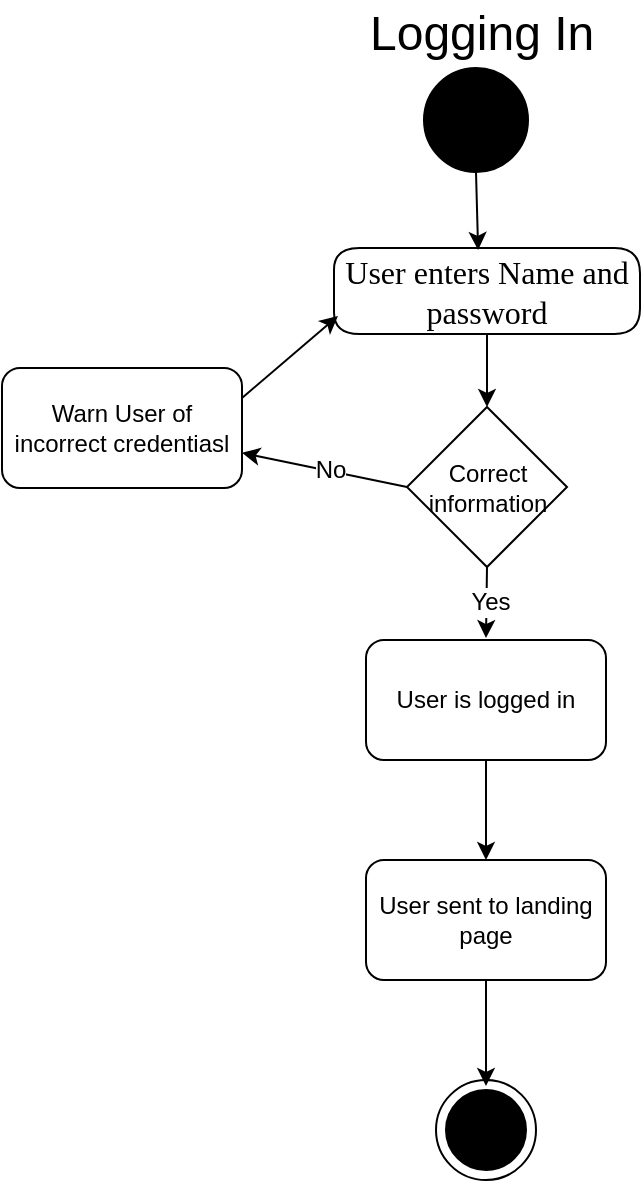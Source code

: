 <mxfile version="10.6.8" type="device"><diagram id="TVc3gMDcE1GJhVoXz1Sl" name="Logging In"><mxGraphModel dx="754" dy="604" grid="1" gridSize="10" guides="1" tooltips="1" connect="1" arrows="1" fold="1" page="1" pageScale="1" pageWidth="850" pageHeight="1100" math="0" shadow="0"><root><mxCell id="90Mu-HukGxgFAvsN-bQV-0"/><mxCell id="90Mu-HukGxgFAvsN-bQV-1" parent="90Mu-HukGxgFAvsN-bQV-0"/><mxCell id="90Mu-HukGxgFAvsN-bQV-2" style="vsdxID=1;fillColor=#000000;gradientColor=none;shape=stencil(xVPbCsMgDP0aHwWn9GHPXfcfstpW5mqJbm3/vkpkF+kGG4y+JTkn8SQHiShdJwdFOHMe7FmNuvYdEQfCue47BdqHiIiKiLKxoFqw177GfJCRGaOLvcUJE/btWGzhbMa0wPSIVAmnAEGi8kSF+TVP8H51EpuonLSjYL302vYIJsxIaBUNr9DGyDYJQsiNSg1P5d91rW/4F10heNy50cagTXf8nQlfeFBkuxbZrpuZ8FnYRh5k9w9B/i9CCf+UqBY=);strokeColor=#000000;labelBackgroundColor=none;rounded=0;html=1;whiteSpace=wrap;" vertex="1" parent="90Mu-HukGxgFAvsN-bQV-1"><mxGeometry x="217" y="936" width="50" height="50" as="geometry"/></mxCell><mxCell id="90Mu-HukGxgFAvsN-bQV-3" value="&lt;p style=&quot;align:center;margin-left:0;margin-right:0;margin-top:0px;margin-bottom:0px;text-indent:0;valign:middle;direction:ltr;&quot;&gt;&lt;font style=&quot;font-size:16px;font-family:Calibri;color:#000000;direction:ltr;letter-spacing:0px;line-height:120%;opacity:1&quot;&gt;​User enters Name and password&lt;br/&gt;&lt;/font&gt;&lt;/p&gt;" style="verticalAlign=middle;align=center;vsdxID=4;fillColor=#FFFFFF;gradientColor=none;shape=stencil(nZBLDsIwDAVP4y0yzoIDlHIBThARQyxCUqXhe3rSukhVFyy6s98by9KAaXpvOwbCvuR05ae44sHsgUii5yylTmBaMM05Zb7kdI9O985WknBM2OnNdqAJbT4d5cNTRpudxnp3S4/h30tb1Oo9saj7QdEgcYb+ylXwH3QluHhfh9GIupIQVOi8Xxqskdo37Rc=);labelBackgroundColor=none;rounded=1;html=1;whiteSpace=wrap;" vertex="1" parent="90Mu-HukGxgFAvsN-bQV-1"><mxGeometry x="166" y="520" width="153" height="43" as="geometry"/></mxCell><mxCell id="90Mu-HukGxgFAvsN-bQV-4" style="edgeStyle=none;rounded=0;orthogonalLoop=1;jettySize=auto;html=1;exitX=1;exitY=0.25;exitDx=0;exitDy=0;entryX=0.013;entryY=0.791;entryDx=0;entryDy=0;entryPerimeter=0;" edge="1" parent="90Mu-HukGxgFAvsN-bQV-1" source="90Mu-HukGxgFAvsN-bQV-5" target="90Mu-HukGxgFAvsN-bQV-3"><mxGeometry relative="1" as="geometry"/></mxCell><mxCell id="90Mu-HukGxgFAvsN-bQV-5" value="Warn User of incorrect credentiasl" style="rounded=1;whiteSpace=wrap;html=1;fillColor=#FFFFFF;" vertex="1" parent="90Mu-HukGxgFAvsN-bQV-1"><mxGeometry y="580" width="120" height="60" as="geometry"/></mxCell><mxCell id="90Mu-HukGxgFAvsN-bQV-6" style="rounded=0;orthogonalLoop=1;jettySize=auto;html=1;exitX=0;exitY=0.5;exitDx=0;exitDy=0;" edge="1" parent="90Mu-HukGxgFAvsN-bQV-1" source="90Mu-HukGxgFAvsN-bQV-17" target="90Mu-HukGxgFAvsN-bQV-5"><mxGeometry relative="1" as="geometry"><mxPoint x="200" y="648" as="sourcePoint"/></mxGeometry></mxCell><mxCell id="90Mu-HukGxgFAvsN-bQV-7" value="No" style="text;html=1;resizable=0;points=[];align=center;verticalAlign=middle;labelBackgroundColor=#ffffff;" vertex="1" connectable="0" parent="90Mu-HukGxgFAvsN-bQV-6"><mxGeometry x="-0.022" relative="1" as="geometry"><mxPoint x="1" as="offset"/></mxGeometry></mxCell><mxCell id="90Mu-HukGxgFAvsN-bQV-8" style="edgeStyle=none;rounded=0;orthogonalLoop=1;jettySize=auto;html=1;exitX=0.5;exitY=0;exitDx=0;exitDy=0;startArrow=classic;startFill=1;endArrow=none;endFill=0;" edge="1" parent="90Mu-HukGxgFAvsN-bQV-1" source="90Mu-HukGxgFAvsN-bQV-17" target="90Mu-HukGxgFAvsN-bQV-3"><mxGeometry relative="1" as="geometry"><mxPoint x="242" y="606" as="sourcePoint"/></mxGeometry></mxCell><mxCell id="90Mu-HukGxgFAvsN-bQV-9" style="edgeStyle=none;rounded=0;orthogonalLoop=1;jettySize=auto;html=1;exitX=0.5;exitY=1;exitDx=0;exitDy=0;entryX=0.497;entryY=-0.023;entryDx=0;entryDy=0;entryPerimeter=0;startArrow=none;startFill=0;endArrow=classic;endFill=1;" edge="1" parent="90Mu-HukGxgFAvsN-bQV-1" source="90Mu-HukGxgFAvsN-bQV-17"><mxGeometry relative="1" as="geometry"><mxPoint x="242" y="676" as="sourcePoint"/><mxPoint x="242" y="715" as="targetPoint"/></mxGeometry></mxCell><mxCell id="90Mu-HukGxgFAvsN-bQV-10" value="Yes" style="text;html=1;resizable=0;points=[];align=center;verticalAlign=middle;labelBackgroundColor=#ffffff;" vertex="1" connectable="0" parent="90Mu-HukGxgFAvsN-bQV-9"><mxGeometry x="-0.026" y="1" relative="1" as="geometry"><mxPoint as="offset"/></mxGeometry></mxCell><mxCell id="90Mu-HukGxgFAvsN-bQV-11" style="edgeStyle=none;rounded=0;orthogonalLoop=1;jettySize=auto;html=1;exitX=0.5;exitY=1;exitDx=0;exitDy=0;entryX=0.5;entryY=0;entryDx=0;entryDy=0;startArrow=none;startFill=0;endArrow=classic;endFill=1;" edge="1" parent="90Mu-HukGxgFAvsN-bQV-1" source="90Mu-HukGxgFAvsN-bQV-12" target="90Mu-HukGxgFAvsN-bQV-14"><mxGeometry relative="1" as="geometry"/></mxCell><mxCell id="90Mu-HukGxgFAvsN-bQV-12" value="&lt;span&gt;User is logged in&lt;/span&gt;" style="rounded=1;whiteSpace=wrap;html=1;fillColor=#FFFFFF;" vertex="1" parent="90Mu-HukGxgFAvsN-bQV-1"><mxGeometry x="182" y="716" width="120" height="60" as="geometry"/></mxCell><mxCell id="90Mu-HukGxgFAvsN-bQV-13" style="edgeStyle=none;rounded=0;orthogonalLoop=1;jettySize=auto;html=1;exitX=0.5;exitY=1;exitDx=0;exitDy=0;entryX=0.5;entryY=0.06;entryDx=0;entryDy=0;entryPerimeter=0;startArrow=none;startFill=0;endArrow=classic;endFill=1;" edge="1" parent="90Mu-HukGxgFAvsN-bQV-1" source="90Mu-HukGxgFAvsN-bQV-14" target="90Mu-HukGxgFAvsN-bQV-2"><mxGeometry relative="1" as="geometry"/></mxCell><mxCell id="90Mu-HukGxgFAvsN-bQV-14" value="&lt;span&gt;User sent to landing page&lt;/span&gt;" style="rounded=1;whiteSpace=wrap;html=1;fillColor=#FFFFFF;" vertex="1" parent="90Mu-HukGxgFAvsN-bQV-1"><mxGeometry x="182" y="826" width="120" height="60" as="geometry"/></mxCell><mxCell id="90Mu-HukGxgFAvsN-bQV-15" style="edgeStyle=none;rounded=0;orthogonalLoop=1;jettySize=auto;html=1;exitX=0.5;exitY=1;exitDx=0;exitDy=0;entryX=0.471;entryY=0.023;entryDx=0;entryDy=0;entryPerimeter=0;startArrow=none;startFill=0;endArrow=classic;endFill=1;" edge="1" parent="90Mu-HukGxgFAvsN-bQV-1" source="90Mu-HukGxgFAvsN-bQV-16" target="90Mu-HukGxgFAvsN-bQV-3"><mxGeometry relative="1" as="geometry"/></mxCell><mxCell id="90Mu-HukGxgFAvsN-bQV-16" value="" style="ellipse;whiteSpace=wrap;html=1;aspect=fixed;fillColor=#000000;" vertex="1" parent="90Mu-HukGxgFAvsN-bQV-1"><mxGeometry x="211" y="430" width="52" height="52" as="geometry"/></mxCell><mxCell id="90Mu-HukGxgFAvsN-bQV-17" value="Correct information" style="rhombus;whiteSpace=wrap;html=1;fillColor=#FFFFFF;" vertex="1" parent="90Mu-HukGxgFAvsN-bQV-1"><mxGeometry x="202.5" y="599.5" width="80" height="80" as="geometry"/></mxCell><mxCell id="90Mu-HukGxgFAvsN-bQV-18" value="&lt;font style=&quot;font-size: 24px&quot;&gt;Logging In&lt;/font&gt;" style="text;html=1;resizable=0;points=[];autosize=1;align=left;verticalAlign=top;spacingTop=-4;" vertex="1" parent="90Mu-HukGxgFAvsN-bQV-1"><mxGeometry x="182" y="396" width="130" height="20" as="geometry"/></mxCell></root></mxGraphModel></diagram><diagram id="EPabfwIa3nCCgp9mL1WW" name="Import Data File"><mxGraphModel dx="628" dy="503" grid="1" gridSize="10" guides="1" tooltips="1" connect="1" arrows="1" fold="1" page="1" pageScale="1" pageWidth="850" pageHeight="1100" math="0" shadow="0"><root><mxCell id="DGHpWB7_NdycXs4VZ9tB-0"/><mxCell id="DGHpWB7_NdycXs4VZ9tB-1" parent="DGHpWB7_NdycXs4VZ9tB-0"/><mxCell id="DGHpWB7_NdycXs4VZ9tB-2" style="vsdxID=17;fillColor=#000000;gradientColor=none;shape=stencil(xVPbCsMgDP0aHwWn9GHPXfcfstpW5mqJbm3/vkpkF+kGG4y+JTkn8SQHiShdJwdFOHMe7FmNuvYdEQfCue47BdqHiIiKiLKxoFqw177GfJCRGaOLvcUJE/btWGzhbMa0wPSIVAmnAEGi8kSF+TVP8H51EpuonLSjYL302vYIJsxIaBUNr9DGyDYJQsiNSg1P5d91rW/4F10heNy50cagTXf8nQlfeFBkuxbZrpuZ8FnYRh5k9w9B/i9CCf+UqBY=);strokeColor=#000000;labelBackgroundColor=none;rounded=0;html=1;whiteSpace=wrap;" vertex="1" parent="DGHpWB7_NdycXs4VZ9tB-1"><mxGeometry x="765" y="1720" width="50" height="50" as="geometry"/></mxCell><mxCell id="DGHpWB7_NdycXs4VZ9tB-3" style="edgeStyle=none;rounded=0;orthogonalLoop=1;jettySize=auto;html=1;exitX=0.5;exitY=1;exitDx=0;exitDy=0;entryX=0.5;entryY=0;entryDx=0;entryDy=0;startArrow=none;startFill=0;endArrow=classic;endFill=1;" edge="1" parent="DGHpWB7_NdycXs4VZ9tB-1" source="DGHpWB7_NdycXs4VZ9tB-4" target="DGHpWB7_NdycXs4VZ9tB-8"><mxGeometry relative="1" as="geometry"/></mxCell><mxCell id="DGHpWB7_NdycXs4VZ9tB-4" value="" style="ellipse;whiteSpace=wrap;html=1;aspect=fixed;fillColor=#000000;" vertex="1" parent="DGHpWB7_NdycXs4VZ9tB-1"><mxGeometry x="760" y="396" width="60" height="60" as="geometry"/></mxCell><mxCell id="DGHpWB7_NdycXs4VZ9tB-5" style="edgeStyle=none;rounded=0;orthogonalLoop=1;jettySize=auto;html=1;exitX=0.5;exitY=1;exitDx=0;exitDy=0;startArrow=none;startFill=0;endArrow=classic;endFill=1;entryX=0.5;entryY=0;entryDx=0;entryDy=0;" edge="1" parent="DGHpWB7_NdycXs4VZ9tB-1" source="DGHpWB7_NdycXs4VZ9tB-6" target="DGHpWB7_NdycXs4VZ9tB-45"><mxGeometry relative="1" as="geometry"><mxPoint x="790" y="657" as="targetPoint"/></mxGeometry></mxCell><mxCell id="DGHpWB7_NdycXs4VZ9tB-6" value="&lt;span&gt;User enters location of file&lt;/span&gt;" style="rounded=1;whiteSpace=wrap;html=1;fillColor=#ffffff;" vertex="1" parent="DGHpWB7_NdycXs4VZ9tB-1"><mxGeometry x="730" y="563" width="120" height="60" as="geometry"/></mxCell><mxCell id="DGHpWB7_NdycXs4VZ9tB-7" style="edgeStyle=none;rounded=0;orthogonalLoop=1;jettySize=auto;html=1;exitX=0.5;exitY=1;exitDx=0;exitDy=0;entryX=0.5;entryY=0;entryDx=0;entryDy=0;startArrow=none;startFill=0;endArrow=classic;endFill=1;" edge="1" parent="DGHpWB7_NdycXs4VZ9tB-1" source="DGHpWB7_NdycXs4VZ9tB-8" target="DGHpWB7_NdycXs4VZ9tB-6"><mxGeometry relative="1" as="geometry"/></mxCell><mxCell id="DGHpWB7_NdycXs4VZ9tB-8" value="&lt;span&gt;User is prompted for file location&lt;/span&gt;" style="rounded=1;whiteSpace=wrap;html=1;fillColor=#ffffff;" vertex="1" parent="DGHpWB7_NdycXs4VZ9tB-1"><mxGeometry x="730" y="482" width="120" height="60" as="geometry"/></mxCell><mxCell id="DGHpWB7_NdycXs4VZ9tB-9" style="edgeStyle=none;rounded=0;orthogonalLoop=1;jettySize=auto;html=1;exitX=0;exitY=0.25;exitDx=0;exitDy=0;entryX=1;entryY=0.5;entryDx=0;entryDy=0;startArrow=none;startFill=0;endArrow=classic;endFill=1;" edge="1" parent="DGHpWB7_NdycXs4VZ9tB-1" source="DGHpWB7_NdycXs4VZ9tB-10" target="DGHpWB7_NdycXs4VZ9tB-6"><mxGeometry relative="1" as="geometry"/></mxCell><mxCell id="DGHpWB7_NdycXs4VZ9tB-10" value="invalid location" style="rounded=1;whiteSpace=wrap;html=1;fillColor=#ffffff;" vertex="1" parent="DGHpWB7_NdycXs4VZ9tB-1"><mxGeometry x="910" y="630" width="120" height="60" as="geometry"/></mxCell><mxCell id="DGHpWB7_NdycXs4VZ9tB-11" value="No" style="edgeStyle=none;rounded=0;orthogonalLoop=1;jettySize=auto;html=1;exitX=1;exitY=0.5;exitDx=0;exitDy=0;entryX=0;entryY=0.75;entryDx=0;entryDy=0;startArrow=none;startFill=0;endArrow=classic;endFill=1;" edge="1" parent="DGHpWB7_NdycXs4VZ9tB-1" target="DGHpWB7_NdycXs4VZ9tB-10" source="DGHpWB7_NdycXs4VZ9tB-45"><mxGeometry relative="1" as="geometry"><mxPoint x="833" y="695" as="sourcePoint"/></mxGeometry></mxCell><mxCell id="DGHpWB7_NdycXs4VZ9tB-12" style="edgeStyle=orthogonalEdgeStyle;rounded=0;orthogonalLoop=1;jettySize=auto;html=1;exitX=0.5;exitY=1;exitDx=0;exitDy=0;entryX=0.5;entryY=0;entryDx=0;entryDy=0;startArrow=none;startFill=0;endArrow=classic;endFill=1;" edge="1" parent="DGHpWB7_NdycXs4VZ9tB-1" source="DGHpWB7_NdycXs4VZ9tB-13" target="DGHpWB7_NdycXs4VZ9tB-17"><mxGeometry relative="1" as="geometry"/></mxCell><mxCell id="DGHpWB7_NdycXs4VZ9tB-13" value="Try to parse" style="rounded=1;whiteSpace=wrap;html=1;fillColor=#ffffff;" vertex="1" parent="DGHpWB7_NdycXs4VZ9tB-1"><mxGeometry x="730" y="754.5" width="120" height="60" as="geometry"/></mxCell><mxCell id="DGHpWB7_NdycXs4VZ9tB-14" value="No" style="edgeStyle=none;rounded=0;orthogonalLoop=1;jettySize=auto;html=1;exitX=0;exitY=0.5;exitDx=0;exitDy=0;entryX=1;entryY=0.5;entryDx=0;entryDy=0;startArrow=none;startFill=0;endArrow=classic;endFill=1;" edge="1" parent="DGHpWB7_NdycXs4VZ9tB-1" source="DGHpWB7_NdycXs4VZ9tB-17" target="DGHpWB7_NdycXs4VZ9tB-19"><mxGeometry relative="1" as="geometry"/></mxCell><mxCell id="DGHpWB7_NdycXs4VZ9tB-15" style="edgeStyle=orthogonalEdgeStyle;rounded=0;orthogonalLoop=1;jettySize=auto;html=1;exitX=0.5;exitY=1;exitDx=0;exitDy=0;entryX=0.5;entryY=0;entryDx=0;entryDy=0;startArrow=none;startFill=0;endArrow=classic;endFill=1;" edge="1" parent="DGHpWB7_NdycXs4VZ9tB-1" source="DGHpWB7_NdycXs4VZ9tB-17" target="DGHpWB7_NdycXs4VZ9tB-23"><mxGeometry relative="1" as="geometry"/></mxCell><mxCell id="DGHpWB7_NdycXs4VZ9tB-16" value="Yes" style="text;html=1;resizable=0;points=[];align=center;verticalAlign=middle;labelBackgroundColor=#ffffff;" vertex="1" connectable="0" parent="DGHpWB7_NdycXs4VZ9tB-15"><mxGeometry x="-0.542" y="-1" relative="1" as="geometry"><mxPoint as="offset"/></mxGeometry></mxCell><mxCell id="DGHpWB7_NdycXs4VZ9tB-17" value="Correct format?" style="rhombus;whiteSpace=wrap;html=1;fillColor=#ffffff;" vertex="1" parent="DGHpWB7_NdycXs4VZ9tB-1"><mxGeometry x="750" y="841.5" width="80" height="80" as="geometry"/></mxCell><mxCell id="DGHpWB7_NdycXs4VZ9tB-18" style="edgeStyle=orthogonalEdgeStyle;rounded=0;orthogonalLoop=1;jettySize=auto;html=1;exitX=0.5;exitY=0;exitDx=0;exitDy=0;entryX=0;entryY=0.5;entryDx=0;entryDy=0;startArrow=none;startFill=0;endArrow=classic;endFill=1;" edge="1" parent="DGHpWB7_NdycXs4VZ9tB-1" source="DGHpWB7_NdycXs4VZ9tB-19" target="DGHpWB7_NdycXs4VZ9tB-6"><mxGeometry relative="1" as="geometry"/></mxCell><mxCell id="DGHpWB7_NdycXs4VZ9tB-19" value="invalid format" style="rounded=1;whiteSpace=wrap;html=1;fillColor=#ffffff;" vertex="1" parent="DGHpWB7_NdycXs4VZ9tB-1"><mxGeometry x="582" y="840" width="120" height="60" as="geometry"/></mxCell><mxCell id="DGHpWB7_NdycXs4VZ9tB-20" style="edgeStyle=orthogonalEdgeStyle;rounded=0;orthogonalLoop=1;jettySize=auto;html=1;exitX=0.5;exitY=1;exitDx=0;exitDy=0;entryX=0.5;entryY=0;entryDx=0;entryDy=0;startArrow=none;startFill=0;endArrow=classic;endFill=1;" edge="1" parent="DGHpWB7_NdycXs4VZ9tB-1" target="DGHpWB7_NdycXs4VZ9tB-13" source="DGHpWB7_NdycXs4VZ9tB-45"><mxGeometry relative="1" as="geometry"><mxPoint x="790" y="723" as="sourcePoint"/></mxGeometry></mxCell><mxCell id="DGHpWB7_NdycXs4VZ9tB-21" value="Yes" style="text;html=1;resizable=0;points=[];align=center;verticalAlign=middle;labelBackgroundColor=#ffffff;" vertex="1" connectable="0" parent="DGHpWB7_NdycXs4VZ9tB-20"><mxGeometry x="-0.125" y="-3" relative="1" as="geometry"><mxPoint as="offset"/></mxGeometry></mxCell><mxCell id="DGHpWB7_NdycXs4VZ9tB-22" style="edgeStyle=orthogonalEdgeStyle;rounded=0;orthogonalLoop=1;jettySize=auto;html=1;exitX=0.5;exitY=1;exitDx=0;exitDy=0;entryX=0.5;entryY=0;entryDx=0;entryDy=0;startArrow=none;startFill=0;endArrow=classic;endFill=1;" edge="1" parent="DGHpWB7_NdycXs4VZ9tB-1" source="DGHpWB7_NdycXs4VZ9tB-23" target="DGHpWB7_NdycXs4VZ9tB-25"><mxGeometry relative="1" as="geometry"/></mxCell><mxCell id="DGHpWB7_NdycXs4VZ9tB-23" value="Compare values with database values" style="rounded=1;whiteSpace=wrap;html=1;fillColor=#ffffff;" vertex="1" parent="DGHpWB7_NdycXs4VZ9tB-1"><mxGeometry x="730" y="970" width="120" height="60" as="geometry"/></mxCell><mxCell id="DGHpWB7_NdycXs4VZ9tB-24" style="edgeStyle=orthogonalEdgeStyle;rounded=0;orthogonalLoop=1;jettySize=auto;html=1;exitX=0.5;exitY=1;exitDx=0;exitDy=0;entryX=0.5;entryY=0;entryDx=0;entryDy=0;startArrow=none;startFill=0;endArrow=classic;endFill=1;" edge="1" parent="DGHpWB7_NdycXs4VZ9tB-1" source="DGHpWB7_NdycXs4VZ9tB-25" target="DGHpWB7_NdycXs4VZ9tB-37"><mxGeometry relative="1" as="geometry"/></mxCell><mxCell id="DGHpWB7_NdycXs4VZ9tB-25" value="For each item in file:" style="rounded=1;whiteSpace=wrap;html=1;fillColor=#ffffff;" vertex="1" parent="DGHpWB7_NdycXs4VZ9tB-1"><mxGeometry x="730" y="1070" width="120" height="60" as="geometry"/></mxCell><mxCell id="DGHpWB7_NdycXs4VZ9tB-26" value="No" style="edgeStyle=orthogonalEdgeStyle;rounded=0;orthogonalLoop=1;jettySize=auto;html=1;exitX=1;exitY=0.5;exitDx=0;exitDy=0;startArrow=none;startFill=0;endArrow=classic;endFill=1;" edge="1" parent="DGHpWB7_NdycXs4VZ9tB-1" source="DGHpWB7_NdycXs4VZ9tB-28" target="DGHpWB7_NdycXs4VZ9tB-30"><mxGeometry relative="1" as="geometry"/></mxCell><mxCell id="DGHpWB7_NdycXs4VZ9tB-27" value="Yes" style="edgeStyle=orthogonalEdgeStyle;rounded=0;orthogonalLoop=1;jettySize=auto;html=1;exitX=0;exitY=0.5;exitDx=0;exitDy=0;startArrow=none;startFill=0;endArrow=classic;endFill=1;" edge="1" parent="DGHpWB7_NdycXs4VZ9tB-1" source="DGHpWB7_NdycXs4VZ9tB-28" target="DGHpWB7_NdycXs4VZ9tB-32"><mxGeometry relative="1" as="geometry"/></mxCell><mxCell id="DGHpWB7_NdycXs4VZ9tB-28" value="Is data different" style="rhombus;whiteSpace=wrap;html=1;fillColor=#ffffff;" vertex="1" parent="DGHpWB7_NdycXs4VZ9tB-1"><mxGeometry x="752" y="1300" width="80" height="80" as="geometry"/></mxCell><mxCell id="DGHpWB7_NdycXs4VZ9tB-29" style="edgeStyle=orthogonalEdgeStyle;rounded=0;orthogonalLoop=1;jettySize=auto;html=1;exitX=0.5;exitY=1;exitDx=0;exitDy=0;entryX=1;entryY=0.5;entryDx=0;entryDy=0;startArrow=none;startFill=0;endArrow=classic;endFill=1;" edge="1" parent="DGHpWB7_NdycXs4VZ9tB-1" source="DGHpWB7_NdycXs4VZ9tB-30" target="DGHpWB7_NdycXs4VZ9tB-34"><mxGeometry relative="1" as="geometry"/></mxCell><mxCell id="DGHpWB7_NdycXs4VZ9tB-30" value="No Change to database" style="rounded=1;whiteSpace=wrap;html=1;fillColor=#ffffff;" vertex="1" parent="DGHpWB7_NdycXs4VZ9tB-1"><mxGeometry x="882" y="1310" width="120" height="60" as="geometry"/></mxCell><mxCell id="DGHpWB7_NdycXs4VZ9tB-31" style="edgeStyle=orthogonalEdgeStyle;rounded=0;orthogonalLoop=1;jettySize=auto;html=1;exitX=0.5;exitY=1;exitDx=0;exitDy=0;entryX=0;entryY=0.5;entryDx=0;entryDy=0;startArrow=none;startFill=0;endArrow=classic;endFill=1;" edge="1" parent="DGHpWB7_NdycXs4VZ9tB-1" source="DGHpWB7_NdycXs4VZ9tB-32" target="DGHpWB7_NdycXs4VZ9tB-34"><mxGeometry relative="1" as="geometry"/></mxCell><mxCell id="DGHpWB7_NdycXs4VZ9tB-32" value="Change database entry" style="rounded=1;whiteSpace=wrap;html=1;fillColor=#ffffff;" vertex="1" parent="DGHpWB7_NdycXs4VZ9tB-1"><mxGeometry x="582" y="1310" width="120" height="60" as="geometry"/></mxCell><mxCell id="DGHpWB7_NdycXs4VZ9tB-33" style="edgeStyle=orthogonalEdgeStyle;rounded=0;orthogonalLoop=1;jettySize=auto;html=1;exitX=0.5;exitY=1;exitDx=0;exitDy=0;entryX=0.5;entryY=0;entryDx=0;entryDy=0;startArrow=none;startFill=0;endArrow=classic;endFill=1;" edge="1" parent="DGHpWB7_NdycXs4VZ9tB-1" source="DGHpWB7_NdycXs4VZ9tB-34" target="DGHpWB7_NdycXs4VZ9tB-41"><mxGeometry relative="1" as="geometry"/></mxCell><mxCell id="DGHpWB7_NdycXs4VZ9tB-34" value="Finish Import" style="rounded=1;whiteSpace=wrap;html=1;fillColor=#ffffff;" vertex="1" parent="DGHpWB7_NdycXs4VZ9tB-1"><mxGeometry x="730" y="1410" width="120" height="60" as="geometry"/></mxCell><mxCell id="DGHpWB7_NdycXs4VZ9tB-35" value="No" style="edgeStyle=orthogonalEdgeStyle;rounded=0;orthogonalLoop=1;jettySize=auto;html=1;exitX=1;exitY=0.5;exitDx=0;exitDy=0;entryX=0;entryY=0.5;entryDx=0;entryDy=0;startArrow=none;startFill=0;endArrow=classic;endFill=1;" edge="1" parent="DGHpWB7_NdycXs4VZ9tB-1" source="DGHpWB7_NdycXs4VZ9tB-37" target="DGHpWB7_NdycXs4VZ9tB-39"><mxGeometry relative="1" as="geometry"/></mxCell><mxCell id="DGHpWB7_NdycXs4VZ9tB-36" value="Yes" style="edgeStyle=orthogonalEdgeStyle;rounded=0;orthogonalLoop=1;jettySize=auto;html=1;exitX=0.5;exitY=1;exitDx=0;exitDy=0;entryX=0.5;entryY=0;entryDx=0;entryDy=0;startArrow=none;startFill=0;endArrow=classic;endFill=1;" edge="1" parent="DGHpWB7_NdycXs4VZ9tB-1" source="DGHpWB7_NdycXs4VZ9tB-37" target="DGHpWB7_NdycXs4VZ9tB-28"><mxGeometry relative="1" as="geometry"/></mxCell><mxCell id="DGHpWB7_NdycXs4VZ9tB-37" value="Is Data entry valid?" style="rhombus;whiteSpace=wrap;html=1;fillColor=#ffffff;" vertex="1" parent="DGHpWB7_NdycXs4VZ9tB-1"><mxGeometry x="750" y="1155" width="80" height="80" as="geometry"/></mxCell><mxCell id="DGHpWB7_NdycXs4VZ9tB-38" style="edgeStyle=orthogonalEdgeStyle;rounded=0;orthogonalLoop=1;jettySize=auto;html=1;exitX=1;exitY=0.5;exitDx=0;exitDy=0;startArrow=none;startFill=0;endArrow=classic;endFill=1;entryX=1;entryY=0.5;entryDx=0;entryDy=0;" edge="1" parent="DGHpWB7_NdycXs4VZ9tB-1" source="DGHpWB7_NdycXs4VZ9tB-39" target="DGHpWB7_NdycXs4VZ9tB-43"><mxGeometry relative="1" as="geometry"><mxPoint x="1080" y="1615" as="targetPoint"/></mxGeometry></mxCell><mxCell id="DGHpWB7_NdycXs4VZ9tB-39" value="Add entry to error list" style="rounded=1;whiteSpace=wrap;html=1;fillColor=#ffffff;" vertex="1" parent="DGHpWB7_NdycXs4VZ9tB-1"><mxGeometry x="882" y="1165" width="120" height="60" as="geometry"/></mxCell><mxCell id="DGHpWB7_NdycXs4VZ9tB-40" style="edgeStyle=orthogonalEdgeStyle;rounded=0;orthogonalLoop=1;jettySize=auto;html=1;exitX=0.5;exitY=1;exitDx=0;exitDy=0;entryX=0.5;entryY=0;entryDx=0;entryDy=0;startArrow=none;startFill=0;endArrow=classic;endFill=1;" edge="1" parent="DGHpWB7_NdycXs4VZ9tB-1" source="DGHpWB7_NdycXs4VZ9tB-41" target="DGHpWB7_NdycXs4VZ9tB-43"><mxGeometry relative="1" as="geometry"/></mxCell><mxCell id="DGHpWB7_NdycXs4VZ9tB-41" value="Update Alert DB" style="rounded=1;whiteSpace=wrap;html=1;fillColor=#ffffff;" vertex="1" parent="DGHpWB7_NdycXs4VZ9tB-1"><mxGeometry x="732" y="1510" width="120" height="60" as="geometry"/></mxCell><mxCell id="DGHpWB7_NdycXs4VZ9tB-42" style="edgeStyle=orthogonalEdgeStyle;rounded=0;orthogonalLoop=1;jettySize=auto;html=1;exitX=0.5;exitY=1;exitDx=0;exitDy=0;entryX=0.48;entryY=-0.02;entryDx=0;entryDy=0;entryPerimeter=0;startArrow=none;startFill=0;endArrow=classic;endFill=1;" edge="1" parent="DGHpWB7_NdycXs4VZ9tB-1" source="DGHpWB7_NdycXs4VZ9tB-43" target="DGHpWB7_NdycXs4VZ9tB-2"><mxGeometry relative="1" as="geometry"/></mxCell><mxCell id="DGHpWB7_NdycXs4VZ9tB-43" value="Status message with errors" style="rounded=1;whiteSpace=wrap;html=1;fillColor=#ffffff;" vertex="1" parent="DGHpWB7_NdycXs4VZ9tB-1"><mxGeometry x="730" y="1590" width="120" height="60" as="geometry"/></mxCell><mxCell id="DGHpWB7_NdycXs4VZ9tB-44" value="&lt;font style=&quot;font-size: 24px&quot;&gt;Import Data File&lt;/font&gt;" style="text;html=1;resizable=0;points=[];autosize=1;align=left;verticalAlign=top;spacingTop=-4;" vertex="1" parent="DGHpWB7_NdycXs4VZ9tB-1"><mxGeometry x="697" y="360" width="190" height="20" as="geometry"/></mxCell><mxCell id="DGHpWB7_NdycXs4VZ9tB-45" value="Location valid" style="rhombus;whiteSpace=wrap;html=1;fillColor=#FFFFFF;" vertex="1" parent="DGHpWB7_NdycXs4VZ9tB-1"><mxGeometry x="750" y="649" width="80" height="80" as="geometry"/></mxCell></root></mxGraphModel></diagram><diagram id="c5lo0PvgZmsGeJxDeMGn" name="Showing the Histogram"><mxGraphModel dx="-96" dy="604" grid="1" gridSize="10" guides="1" tooltips="1" connect="1" arrows="1" fold="1" page="1" pageScale="1" pageWidth="850" pageHeight="1100" math="0" shadow="0"><root><mxCell id="hHezfDKm1MLLQOWJNoU9-0"/><mxCell id="hHezfDKm1MLLQOWJNoU9-1" parent="hHezfDKm1MLLQOWJNoU9-0"/><mxCell id="hHezfDKm1MLLQOWJNoU9-2" value="&lt;font style=&quot;font-size: 24px&quot;&gt;Showing the Histogram&lt;/font&gt;" style="text;html=1;resizable=0;points=[];autosize=1;align=left;verticalAlign=top;spacingTop=-4;" vertex="1" parent="hHezfDKm1MLLQOWJNoU9-1"><mxGeometry x="1236" y="408" width="260" height="20" as="geometry"/></mxCell><mxCell id="hHezfDKm1MLLQOWJNoU9-3" style="edgeStyle=orthogonalEdgeStyle;rounded=0;orthogonalLoop=1;jettySize=auto;html=1;entryX=0.5;entryY=0;entryDx=0;entryDy=0;startArrow=none;startFill=0;endArrow=classic;endFill=1;" edge="1" parent="hHezfDKm1MLLQOWJNoU9-1" source="hHezfDKm1MLLQOWJNoU9-4" target="hHezfDKm1MLLQOWJNoU9-6"><mxGeometry relative="1" as="geometry"/></mxCell><mxCell id="hHezfDKm1MLLQOWJNoU9-4" value="" style="ellipse;whiteSpace=wrap;html=1;aspect=fixed;fillColor=#000000;" vertex="1" parent="hHezfDKm1MLLQOWJNoU9-1"><mxGeometry x="1338" y="456" width="56" height="56" as="geometry"/></mxCell><mxCell id="hHezfDKm1MLLQOWJNoU9-5" style="edgeStyle=orthogonalEdgeStyle;rounded=0;orthogonalLoop=1;jettySize=auto;html=1;exitX=0.5;exitY=1;exitDx=0;exitDy=0;entryX=0.5;entryY=0;entryDx=0;entryDy=0;startArrow=none;startFill=0;endArrow=classic;endFill=1;" edge="1" parent="hHezfDKm1MLLQOWJNoU9-1" source="hHezfDKm1MLLQOWJNoU9-6" target="hHezfDKm1MLLQOWJNoU9-8"><mxGeometry relative="1" as="geometry"/></mxCell><mxCell id="hHezfDKm1MLLQOWJNoU9-6" value="User goes to view Item History" style="rounded=1;whiteSpace=wrap;html=1;fillColor=#FFFFFF;" vertex="1" parent="hHezfDKm1MLLQOWJNoU9-1"><mxGeometry x="1306" y="540" width="120" height="60" as="geometry"/></mxCell><mxCell id="hHezfDKm1MLLQOWJNoU9-7" style="edgeStyle=orthogonalEdgeStyle;rounded=0;orthogonalLoop=1;jettySize=auto;html=1;exitX=0.5;exitY=1;exitDx=0;exitDy=0;entryX=0.5;entryY=0;entryDx=0;entryDy=0;startArrow=none;startFill=0;endArrow=classic;endFill=1;" edge="1" parent="hHezfDKm1MLLQOWJNoU9-1" source="hHezfDKm1MLLQOWJNoU9-8" target="hHezfDKm1MLLQOWJNoU9-10"><mxGeometry relative="1" as="geometry"/></mxCell><mxCell id="hHezfDKm1MLLQOWJNoU9-8" value="Select Item" style="rounded=1;whiteSpace=wrap;html=1;fillColor=#FFFFFF;" vertex="1" parent="hHezfDKm1MLLQOWJNoU9-1"><mxGeometry x="1306" y="628" width="120" height="60" as="geometry"/></mxCell><mxCell id="hHezfDKm1MLLQOWJNoU9-9" style="edgeStyle=orthogonalEdgeStyle;rounded=0;orthogonalLoop=1;jettySize=auto;html=1;exitX=0.5;exitY=1;exitDx=0;exitDy=0;entryX=0.5;entryY=0;entryDx=0;entryDy=0;startArrow=none;startFill=0;endArrow=classic;endFill=1;" edge="1" parent="hHezfDKm1MLLQOWJNoU9-1" source="hHezfDKm1MLLQOWJNoU9-10" target="hHezfDKm1MLLQOWJNoU9-12"><mxGeometry relative="1" as="geometry"/></mxCell><mxCell id="hHezfDKm1MLLQOWJNoU9-10" value="search item history table with sku&lt;br&gt;(Past Month)&lt;br&gt;" style="rounded=1;whiteSpace=wrap;html=1;fillColor=#FFFFFF;" vertex="1" parent="hHezfDKm1MLLQOWJNoU9-1"><mxGeometry x="1306" y="724.5" width="120" height="60" as="geometry"/></mxCell><mxCell id="hHezfDKm1MLLQOWJNoU9-11" style="edgeStyle=orthogonalEdgeStyle;rounded=0;orthogonalLoop=1;jettySize=auto;html=1;exitX=0.5;exitY=1;exitDx=0;exitDy=0;entryX=0.5;entryY=0;entryDx=0;entryDy=0;startArrow=none;startFill=0;endArrow=classic;endFill=1;" edge="1" parent="hHezfDKm1MLLQOWJNoU9-1" source="hHezfDKm1MLLQOWJNoU9-12" target="hHezfDKm1MLLQOWJNoU9-14"><mxGeometry relative="1" as="geometry"/></mxCell><mxCell id="hHezfDKm1MLLQOWJNoU9-12" value="Display histogram" style="rounded=1;whiteSpace=wrap;html=1;fillColor=#FFFFFF;" vertex="1" parent="hHezfDKm1MLLQOWJNoU9-1"><mxGeometry x="1306" y="821.5" width="120" height="60" as="geometry"/></mxCell><mxCell id="hHezfDKm1MLLQOWJNoU9-13" style="edgeStyle=orthogonalEdgeStyle;rounded=0;orthogonalLoop=1;jettySize=auto;html=1;exitX=0.5;exitY=1;exitDx=0;exitDy=0;entryX=0.5;entryY=0;entryDx=0;entryDy=0;startArrow=none;startFill=0;endArrow=classic;endFill=1;" edge="1" parent="hHezfDKm1MLLQOWJNoU9-1" source="hHezfDKm1MLLQOWJNoU9-14" target="hHezfDKm1MLLQOWJNoU9-16"><mxGeometry relative="1" as="geometry"/></mxCell><mxCell id="hHezfDKm1MLLQOWJNoU9-14" value="User selects date range" style="rounded=1;whiteSpace=wrap;html=1;fillColor=#FFFFFF;" vertex="1" parent="hHezfDKm1MLLQOWJNoU9-1"><mxGeometry x="1306" y="919" width="120" height="60" as="geometry"/></mxCell><mxCell id="hHezfDKm1MLLQOWJNoU9-15" style="edgeStyle=orthogonalEdgeStyle;rounded=0;orthogonalLoop=1;jettySize=auto;html=1;exitX=0.5;exitY=1;exitDx=0;exitDy=0;entryX=0.48;entryY=0.04;entryDx=0;entryDy=0;entryPerimeter=0;" edge="1" parent="hHezfDKm1MLLQOWJNoU9-1" source="hHezfDKm1MLLQOWJNoU9-16" target="hHezfDKm1MLLQOWJNoU9-17"><mxGeometry relative="1" as="geometry"/></mxCell><mxCell id="hHezfDKm1MLLQOWJNoU9-16" value="update histogram" style="rounded=1;whiteSpace=wrap;html=1;fillColor=#FFFFFF;" vertex="1" parent="hHezfDKm1MLLQOWJNoU9-1"><mxGeometry x="1306" y="1016.5" width="120" height="60" as="geometry"/></mxCell><mxCell id="hHezfDKm1MLLQOWJNoU9-17" style="vsdxID=17;fillColor=#000000;gradientColor=none;shape=stencil(xVPbCsMgDP0aHwWn9GHPXfcfstpW5mqJbm3/vkpkF+kGG4y+JTkn8SQHiShdJwdFOHMe7FmNuvYdEQfCue47BdqHiIiKiLKxoFqw177GfJCRGaOLvcUJE/btWGzhbMa0wPSIVAmnAEGi8kSF+TVP8H51EpuonLSjYL302vYIJsxIaBUNr9DGyDYJQsiNSg1P5d91rW/4F10heNy50cagTXf8nQlfeFBkuxbZrpuZ8FnYRh5k9w9B/i9CCf+UqBY=);strokeColor=#000000;labelBackgroundColor=none;rounded=0;html=1;whiteSpace=wrap;" vertex="1" parent="hHezfDKm1MLLQOWJNoU9-1"><mxGeometry x="1341" y="1105" width="50" height="50" as="geometry"/></mxCell></root></mxGraphModel></diagram><diagram id="ZIi6GmpzGWUq2bwjTV0G" name="Making an Inventory Stock Change"><mxGraphModel dx="-96" dy="604" grid="1" gridSize="10" guides="1" tooltips="1" connect="1" arrows="1" fold="1" page="1" pageScale="1" pageWidth="850" pageHeight="1100" math="0" shadow="0"><root><mxCell id="tbCtf36QO_QksfvWsVNF-0"/><mxCell id="tbCtf36QO_QksfvWsVNF-1" parent="tbCtf36QO_QksfvWsVNF-0"/><mxCell id="tbCtf36QO_QksfvWsVNF-2" value="&lt;font style=&quot;font-size: 24px&quot;&gt;Making an inventory stock change&lt;/font&gt;" style="text;html=1;resizable=0;points=[];autosize=1;align=left;verticalAlign=top;spacingTop=-4;" vertex="1" parent="tbCtf36QO_QksfvWsVNF-1"><mxGeometry x="1620" y="400" width="380" height="20" as="geometry"/></mxCell><mxCell id="tbCtf36QO_QksfvWsVNF-3" style="edgeStyle=orthogonalEdgeStyle;rounded=0;orthogonalLoop=1;jettySize=auto;html=1;exitX=0.5;exitY=1;exitDx=0;exitDy=0;entryX=0.5;entryY=0;entryDx=0;entryDy=0;startArrow=none;startFill=0;endArrow=classic;endFill=1;" edge="1" parent="tbCtf36QO_QksfvWsVNF-1" source="tbCtf36QO_QksfvWsVNF-4" target="tbCtf36QO_QksfvWsVNF-8"><mxGeometry relative="1" as="geometry"/></mxCell><mxCell id="tbCtf36QO_QksfvWsVNF-4" value="User goes to view Item details" style="rounded=1;whiteSpace=wrap;html=1;fillColor=#FFFFFF;" vertex="1" parent="tbCtf36QO_QksfvWsVNF-1"><mxGeometry x="1740" y="540" width="120" height="60" as="geometry"/></mxCell><mxCell id="tbCtf36QO_QksfvWsVNF-5" style="edgeStyle=orthogonalEdgeStyle;rounded=0;orthogonalLoop=1;jettySize=auto;html=1;exitX=0.5;exitY=1;exitDx=0;exitDy=0;entryX=0.5;entryY=0;entryDx=0;entryDy=0;startArrow=none;startFill=0;endArrow=classic;endFill=1;" edge="1" parent="tbCtf36QO_QksfvWsVNF-1" source="tbCtf36QO_QksfvWsVNF-6" target="tbCtf36QO_QksfvWsVNF-4"><mxGeometry relative="1" as="geometry"/></mxCell><mxCell id="tbCtf36QO_QksfvWsVNF-6" value="" style="ellipse;whiteSpace=wrap;html=1;aspect=fixed;fillColor=#000000;" vertex="1" parent="tbCtf36QO_QksfvWsVNF-1"><mxGeometry x="1772" y="450" width="56" height="56" as="geometry"/></mxCell><mxCell id="tbCtf36QO_QksfvWsVNF-7" style="edgeStyle=orthogonalEdgeStyle;rounded=0;orthogonalLoop=1;jettySize=auto;html=1;exitX=0.5;exitY=1;exitDx=0;exitDy=0;entryX=0.5;entryY=0;entryDx=0;entryDy=0;startArrow=none;startFill=0;endArrow=classic;endFill=1;" edge="1" parent="tbCtf36QO_QksfvWsVNF-1" source="tbCtf36QO_QksfvWsVNF-8" target="tbCtf36QO_QksfvWsVNF-13"><mxGeometry relative="1" as="geometry"/></mxCell><mxCell id="tbCtf36QO_QksfvWsVNF-8" value="User Enters information" style="rounded=1;whiteSpace=wrap;html=1;fillColor=#FFFFFF;" vertex="1" parent="tbCtf36QO_QksfvWsVNF-1"><mxGeometry x="1740" y="640" width="120" height="60" as="geometry"/></mxCell><mxCell id="tbCtf36QO_QksfvWsVNF-9" style="edgeStyle=orthogonalEdgeStyle;rounded=0;orthogonalLoop=1;jettySize=auto;html=1;exitX=0;exitY=0.5;exitDx=0;exitDy=0;entryX=1;entryY=0.5;entryDx=0;entryDy=0;startArrow=none;startFill=0;endArrow=classic;endFill=1;" edge="1" treatAsSingle="0" parent="tbCtf36QO_QksfvWsVNF-1" source="tbCtf36QO_QksfvWsVNF-13" target="tbCtf36QO_QksfvWsVNF-15"><mxGeometry relative="1" as="geometry"/></mxCell><mxCell id="tbCtf36QO_QksfvWsVNF-10" value="Incoming" style="text;html=1;resizable=0;points=[];align=center;verticalAlign=middle;labelBackgroundColor=#ffffff;" vertex="1" connectable="0" parent="tbCtf36QO_QksfvWsVNF-9"><mxGeometry x="0.188" y="-2" relative="1" as="geometry"><mxPoint as="offset"/></mxGeometry></mxCell><mxCell id="tbCtf36QO_QksfvWsVNF-11" style="edgeStyle=orthogonalEdgeStyle;rounded=0;orthogonalLoop=1;jettySize=auto;html=1;exitX=1;exitY=0.5;exitDx=0;exitDy=0;entryX=0;entryY=0.5;entryDx=0;entryDy=0;startArrow=none;startFill=0;endArrow=classic;endFill=1;" edge="1" treatAsSingle="0" parent="tbCtf36QO_QksfvWsVNF-1" source="tbCtf36QO_QksfvWsVNF-13" target="tbCtf36QO_QksfvWsVNF-17"><mxGeometry relative="1" as="geometry"/></mxCell><mxCell id="tbCtf36QO_QksfvWsVNF-12" value="Outgoing" style="text;html=1;resizable=0;points=[];align=center;verticalAlign=middle;labelBackgroundColor=#ffffff;" vertex="1" connectable="0" parent="tbCtf36QO_QksfvWsVNF-11"><mxGeometry x="0.037" y="3" relative="1" as="geometry"><mxPoint as="offset"/></mxGeometry></mxCell><mxCell id="tbCtf36QO_QksfvWsVNF-13" value="Incoming or Outgoing" style="rhombus;whiteSpace=wrap;html=1;fillColor=#FFFFFF;" vertex="1" parent="tbCtf36QO_QksfvWsVNF-1"><mxGeometry x="1760" y="740" width="80" height="80" as="geometry"/></mxCell><mxCell id="tbCtf36QO_QksfvWsVNF-14" style="edgeStyle=orthogonalEdgeStyle;rounded=0;orthogonalLoop=1;jettySize=auto;html=1;exitX=0.5;exitY=1;exitDx=0;exitDy=0;entryX=0;entryY=0.5;entryDx=0;entryDy=0;startArrow=none;startFill=0;endArrow=classic;endFill=1;" edge="1" parent="tbCtf36QO_QksfvWsVNF-1" source="tbCtf36QO_QksfvWsVNF-15" target="tbCtf36QO_QksfvWsVNF-20"><mxGeometry relative="1" as="geometry"/></mxCell><mxCell id="tbCtf36QO_QksfvWsVNF-15" value="User enters amount of item coming in" style="rounded=1;whiteSpace=wrap;html=1;fillColor=#FFFFFF;" vertex="1" parent="tbCtf36QO_QksfvWsVNF-1"><mxGeometry x="1580" y="746" width="120" height="60" as="geometry"/></mxCell><mxCell id="tbCtf36QO_QksfvWsVNF-16" style="edgeStyle=orthogonalEdgeStyle;rounded=0;orthogonalLoop=1;jettySize=auto;html=1;exitX=0.5;exitY=1;exitDx=0;exitDy=0;startArrow=none;startFill=0;endArrow=classic;endFill=1;entryX=0.5;entryY=0;entryDx=0;entryDy=0;" edge="1" parent="tbCtf36QO_QksfvWsVNF-1" source="tbCtf36QO_QksfvWsVNF-17" target="tbCtf36QO_QksfvWsVNF-27"><mxGeometry relative="1" as="geometry"><mxPoint x="1950" y="850" as="targetPoint"/></mxGeometry></mxCell><mxCell id="tbCtf36QO_QksfvWsVNF-17" value="User enters amount of item going out" style="rounded=1;whiteSpace=wrap;html=1;fillColor=#FFFFFF;" vertex="1" parent="tbCtf36QO_QksfvWsVNF-1"><mxGeometry x="1890" y="746" width="120" height="60" as="geometry"/></mxCell><mxCell id="tbCtf36QO_QksfvWsVNF-18" style="edgeStyle=orthogonalEdgeStyle;rounded=0;orthogonalLoop=1;jettySize=auto;html=1;exitX=0.5;exitY=1;exitDx=0;exitDy=0;entryX=0.5;entryY=0;entryDx=0;entryDy=0;startArrow=none;startFill=0;endArrow=classic;endFill=1;" edge="1" parent="tbCtf36QO_QksfvWsVNF-1" source="tbCtf36QO_QksfvWsVNF-20" target="tbCtf36QO_QksfvWsVNF-36"><mxGeometry relative="1" as="geometry"/></mxCell><mxCell id="tbCtf36QO_QksfvWsVNF-19" style="edgeStyle=orthogonalEdgeStyle;rounded=0;orthogonalLoop=1;jettySize=auto;html=1;exitX=1;exitY=0.75;exitDx=0;exitDy=0;entryX=1;entryY=0.5;entryDx=0;entryDy=0;startArrow=none;startFill=0;endArrow=classic;endFill=1;dashed=1;" edge="1" parent="tbCtf36QO_QksfvWsVNF-1" source="tbCtf36QO_QksfvWsVNF-20" target="tbCtf36QO_QksfvWsVNF-22"><mxGeometry relative="1" as="geometry"/></mxCell><mxCell id="tbCtf36QO_QksfvWsVNF-20" value="Change is added to &quot;export.csv&quot;" style="rounded=1;whiteSpace=wrap;html=1;fillColor=#FFFFFF;" vertex="1" parent="tbCtf36QO_QksfvWsVNF-1"><mxGeometry x="1740" y="929" width="120" height="60" as="geometry"/></mxCell><mxCell id="tbCtf36QO_QksfvWsVNF-21" style="edgeStyle=orthogonalEdgeStyle;rounded=0;orthogonalLoop=1;jettySize=auto;html=1;exitX=0.5;exitY=1;exitDx=0;exitDy=0;startArrow=none;startFill=0;endArrow=classic;endFill=1;entryX=0.5;entryY=0;entryDx=0;entryDy=0;entryPerimeter=0;" edge="1" parent="tbCtf36QO_QksfvWsVNF-1" source="tbCtf36QO_QksfvWsVNF-22" target="tbCtf36QO_QksfvWsVNF-39"><mxGeometry relative="1" as="geometry"><mxPoint x="1797" y="1420" as="targetPoint"/></mxGeometry></mxCell><mxCell id="tbCtf36QO_QksfvWsVNF-22" value="Database entry is updated" style="rounded=1;whiteSpace=wrap;html=1;fillColor=#FFFFFF;" vertex="1" parent="tbCtf36QO_QksfvWsVNF-1"><mxGeometry x="1740" y="1320" width="120" height="60" as="geometry"/></mxCell><mxCell id="tbCtf36QO_QksfvWsVNF-23" style="edgeStyle=orthogonalEdgeStyle;rounded=0;orthogonalLoop=1;jettySize=auto;html=1;exitX=0;exitY=0.5;exitDx=0;exitDy=0;entryX=1;entryY=0.75;entryDx=0;entryDy=0;startArrow=none;startFill=0;endArrow=classic;endFill=1;" edge="1" treatAsSingle="0" parent="tbCtf36QO_QksfvWsVNF-1" source="tbCtf36QO_QksfvWsVNF-27" target="tbCtf36QO_QksfvWsVNF-29"><mxGeometry relative="1" as="geometry"/></mxCell><mxCell id="tbCtf36QO_QksfvWsVNF-24" value="No" style="text;html=1;resizable=0;points=[];align=center;verticalAlign=middle;labelBackgroundColor=#ffffff;" vertex="1" connectable="0" parent="tbCtf36QO_QksfvWsVNF-23"><mxGeometry x="0.309" y="-2" relative="1" as="geometry"><mxPoint as="offset"/></mxGeometry></mxCell><mxCell id="tbCtf36QO_QksfvWsVNF-25" style="edgeStyle=orthogonalEdgeStyle;rounded=0;orthogonalLoop=1;jettySize=auto;html=1;exitX=0.5;exitY=1;exitDx=0;exitDy=0;entryX=1;entryY=0.5;entryDx=0;entryDy=0;startArrow=none;startFill=0;endArrow=classic;endFill=1;" edge="1" treatAsSingle="0" parent="tbCtf36QO_QksfvWsVNF-1" source="tbCtf36QO_QksfvWsVNF-27" target="tbCtf36QO_QksfvWsVNF-20"><mxGeometry relative="1" as="geometry"/></mxCell><mxCell id="tbCtf36QO_QksfvWsVNF-26" value="Yes" style="text;html=1;resizable=0;points=[];align=center;verticalAlign=middle;labelBackgroundColor=#ffffff;" vertex="1" connectable="0" parent="tbCtf36QO_QksfvWsVNF-25"><mxGeometry x="0.267" y="-1" relative="1" as="geometry"><mxPoint as="offset"/></mxGeometry></mxCell><mxCell id="tbCtf36QO_QksfvWsVNF-27" value="Final quanitity is zero or greater" style="rhombus;whiteSpace=wrap;html=1;fillColor=#FFFFFF;" vertex="1" parent="tbCtf36QO_QksfvWsVNF-1"><mxGeometry x="1910" y="849" width="80" height="80" as="geometry"/></mxCell><mxCell id="tbCtf36QO_QksfvWsVNF-28" style="edgeStyle=orthogonalEdgeStyle;rounded=0;orthogonalLoop=1;jettySize=auto;html=1;exitX=0.5;exitY=0;exitDx=0;exitDy=0;entryX=0.5;entryY=1;entryDx=0;entryDy=0;startArrow=none;startFill=0;endArrow=classic;endFill=1;" edge="1" parent="tbCtf36QO_QksfvWsVNF-1" source="tbCtf36QO_QksfvWsVNF-29" target="tbCtf36QO_QksfvWsVNF-13"><mxGeometry relative="1" as="geometry"/></mxCell><mxCell id="tbCtf36QO_QksfvWsVNF-29" value="Invalid Entry" style="rounded=1;whiteSpace=wrap;html=1;fillColor=#FFFFFF;" vertex="1" parent="tbCtf36QO_QksfvWsVNF-1"><mxGeometry x="1740" y="849" width="120" height="60" as="geometry"/></mxCell><mxCell id="tbCtf36QO_QksfvWsVNF-30" style="edgeStyle=orthogonalEdgeStyle;rounded=0;orthogonalLoop=1;jettySize=auto;html=1;exitX=0;exitY=0.5;exitDx=0;exitDy=0;entryX=0;entryY=0.25;entryDx=0;entryDy=0;startArrow=none;startFill=0;endArrow=classic;endFill=1;" edge="1" treatAsSingle="0" parent="tbCtf36QO_QksfvWsVNF-1" source="tbCtf36QO_QksfvWsVNF-34" target="tbCtf36QO_QksfvWsVNF-4"><mxGeometry relative="1" as="geometry"><Array as="points"><mxPoint x="1560" y="1140"/><mxPoint x="1560" y="555"/></Array></mxGeometry></mxCell><mxCell id="tbCtf36QO_QksfvWsVNF-31" value="Yes" style="text;html=1;resizable=0;points=[];align=center;verticalAlign=middle;labelBackgroundColor=#ffffff;" vertex="1" connectable="0" parent="tbCtf36QO_QksfvWsVNF-30"><mxGeometry x="-0.865" y="-3" relative="1" as="geometry"><mxPoint as="offset"/></mxGeometry></mxCell><mxCell id="tbCtf36QO_QksfvWsVNF-32" style="edgeStyle=orthogonalEdgeStyle;rounded=0;orthogonalLoop=1;jettySize=auto;html=1;exitX=0.5;exitY=1;exitDx=0;exitDy=0;entryX=0.5;entryY=0;entryDx=0;entryDy=0;startArrow=none;startFill=0;endArrow=classic;endFill=1;" edge="1" parent="tbCtf36QO_QksfvWsVNF-1" source="tbCtf36QO_QksfvWsVNF-34" target="tbCtf36QO_QksfvWsVNF-38"><mxGeometry relative="1" as="geometry"/></mxCell><mxCell id="tbCtf36QO_QksfvWsVNF-33" value="No" style="text;html=1;resizable=0;points=[];align=center;verticalAlign=middle;labelBackgroundColor=#ffffff;" vertex="1" connectable="0" parent="tbCtf36QO_QksfvWsVNF-32"><mxGeometry x="-0.5" y="1" relative="1" as="geometry"><mxPoint as="offset"/></mxGeometry></mxCell><mxCell id="tbCtf36QO_QksfvWsVNF-34" value="Does user want to make another edit?" style="rhombus;whiteSpace=wrap;html=1;fillColor=#FFFFFF;" vertex="1" parent="tbCtf36QO_QksfvWsVNF-1"><mxGeometry x="1760" y="1100" width="80" height="80" as="geometry"/></mxCell><mxCell id="tbCtf36QO_QksfvWsVNF-35" style="edgeStyle=orthogonalEdgeStyle;rounded=0;orthogonalLoop=1;jettySize=auto;html=1;exitX=0.5;exitY=1;exitDx=0;exitDy=0;entryX=0.5;entryY=0;entryDx=0;entryDy=0;startArrow=none;startFill=0;endArrow=classic;endFill=1;" edge="1" parent="tbCtf36QO_QksfvWsVNF-1" source="tbCtf36QO_QksfvWsVNF-36" target="tbCtf36QO_QksfvWsVNF-34"><mxGeometry relative="1" as="geometry"/></mxCell><mxCell id="tbCtf36QO_QksfvWsVNF-36" value="User goes back to Item view" style="rounded=1;whiteSpace=wrap;html=1;fillColor=#FFFFFF;" vertex="1" parent="tbCtf36QO_QksfvWsVNF-1"><mxGeometry x="1740" y="1010" width="120" height="60" as="geometry"/></mxCell><mxCell id="tbCtf36QO_QksfvWsVNF-37" style="edgeStyle=orthogonalEdgeStyle;rounded=0;orthogonalLoop=1;jettySize=auto;html=1;exitX=0.5;exitY=1;exitDx=0;exitDy=0;entryX=0.5;entryY=0;entryDx=0;entryDy=0;startArrow=none;startFill=0;endArrow=classic;endFill=1;" edge="1" parent="tbCtf36QO_QksfvWsVNF-1" source="tbCtf36QO_QksfvWsVNF-38" target="tbCtf36QO_QksfvWsVNF-22"><mxGeometry relative="1" as="geometry"/></mxCell><mxCell id="tbCtf36QO_QksfvWsVNF-38" value="User confirms changes" style="rounded=1;whiteSpace=wrap;html=1;fillColor=#FFFFFF;" vertex="1" parent="tbCtf36QO_QksfvWsVNF-1"><mxGeometry x="1740" y="1200" width="120" height="60" as="geometry"/></mxCell><mxCell id="tbCtf36QO_QksfvWsVNF-39" style="vsdxID=17;fillColor=#000000;gradientColor=none;shape=stencil(xVPbCsMgDP0aHwWn9GHPXfcfstpW5mqJbm3/vkpkF+kGG4y+JTkn8SQHiShdJwdFOHMe7FmNuvYdEQfCue47BdqHiIiKiLKxoFqw177GfJCRGaOLvcUJE/btWGzhbMa0wPSIVAmnAEGi8kSF+TVP8H51EpuonLSjYL302vYIJsxIaBUNr9DGyDYJQsiNSg1P5d91rW/4F10heNy50cagTXf8nQlfeFBkuxbZrpuZ8FnYRh5k9w9B/i9CCf+UqBY=);strokeColor=#000000;labelBackgroundColor=none;rounded=0;html=1;whiteSpace=wrap;" vertex="1" parent="tbCtf36QO_QksfvWsVNF-1"><mxGeometry x="1778" y="1440" width="50" height="50" as="geometry"/></mxCell></root></mxGraphModel></diagram></mxfile>